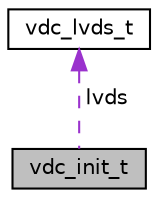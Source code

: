 digraph "vdc_init_t"
{
 // LATEX_PDF_SIZE
  edge [fontname="Helvetica",fontsize="10",labelfontname="Helvetica",labelfontsize="10"];
  node [fontname="Helvetica",fontsize="10",shape=record];
  Node1 [label="vdc_init_t",height=0.2,width=0.4,color="black", fillcolor="grey75", style="filled", fontcolor="black",tooltip=" "];
  Node2 -> Node1 [dir="back",color="darkorchid3",fontsize="10",style="dashed",label=" lvds" ,fontname="Helvetica"];
  Node2 [label="vdc_lvds_t",height=0.2,width=0.4,color="black", fillcolor="white", style="filled",URL="$de/dd0/structvdc__lvds__t.html",tooltip=" "];
}
